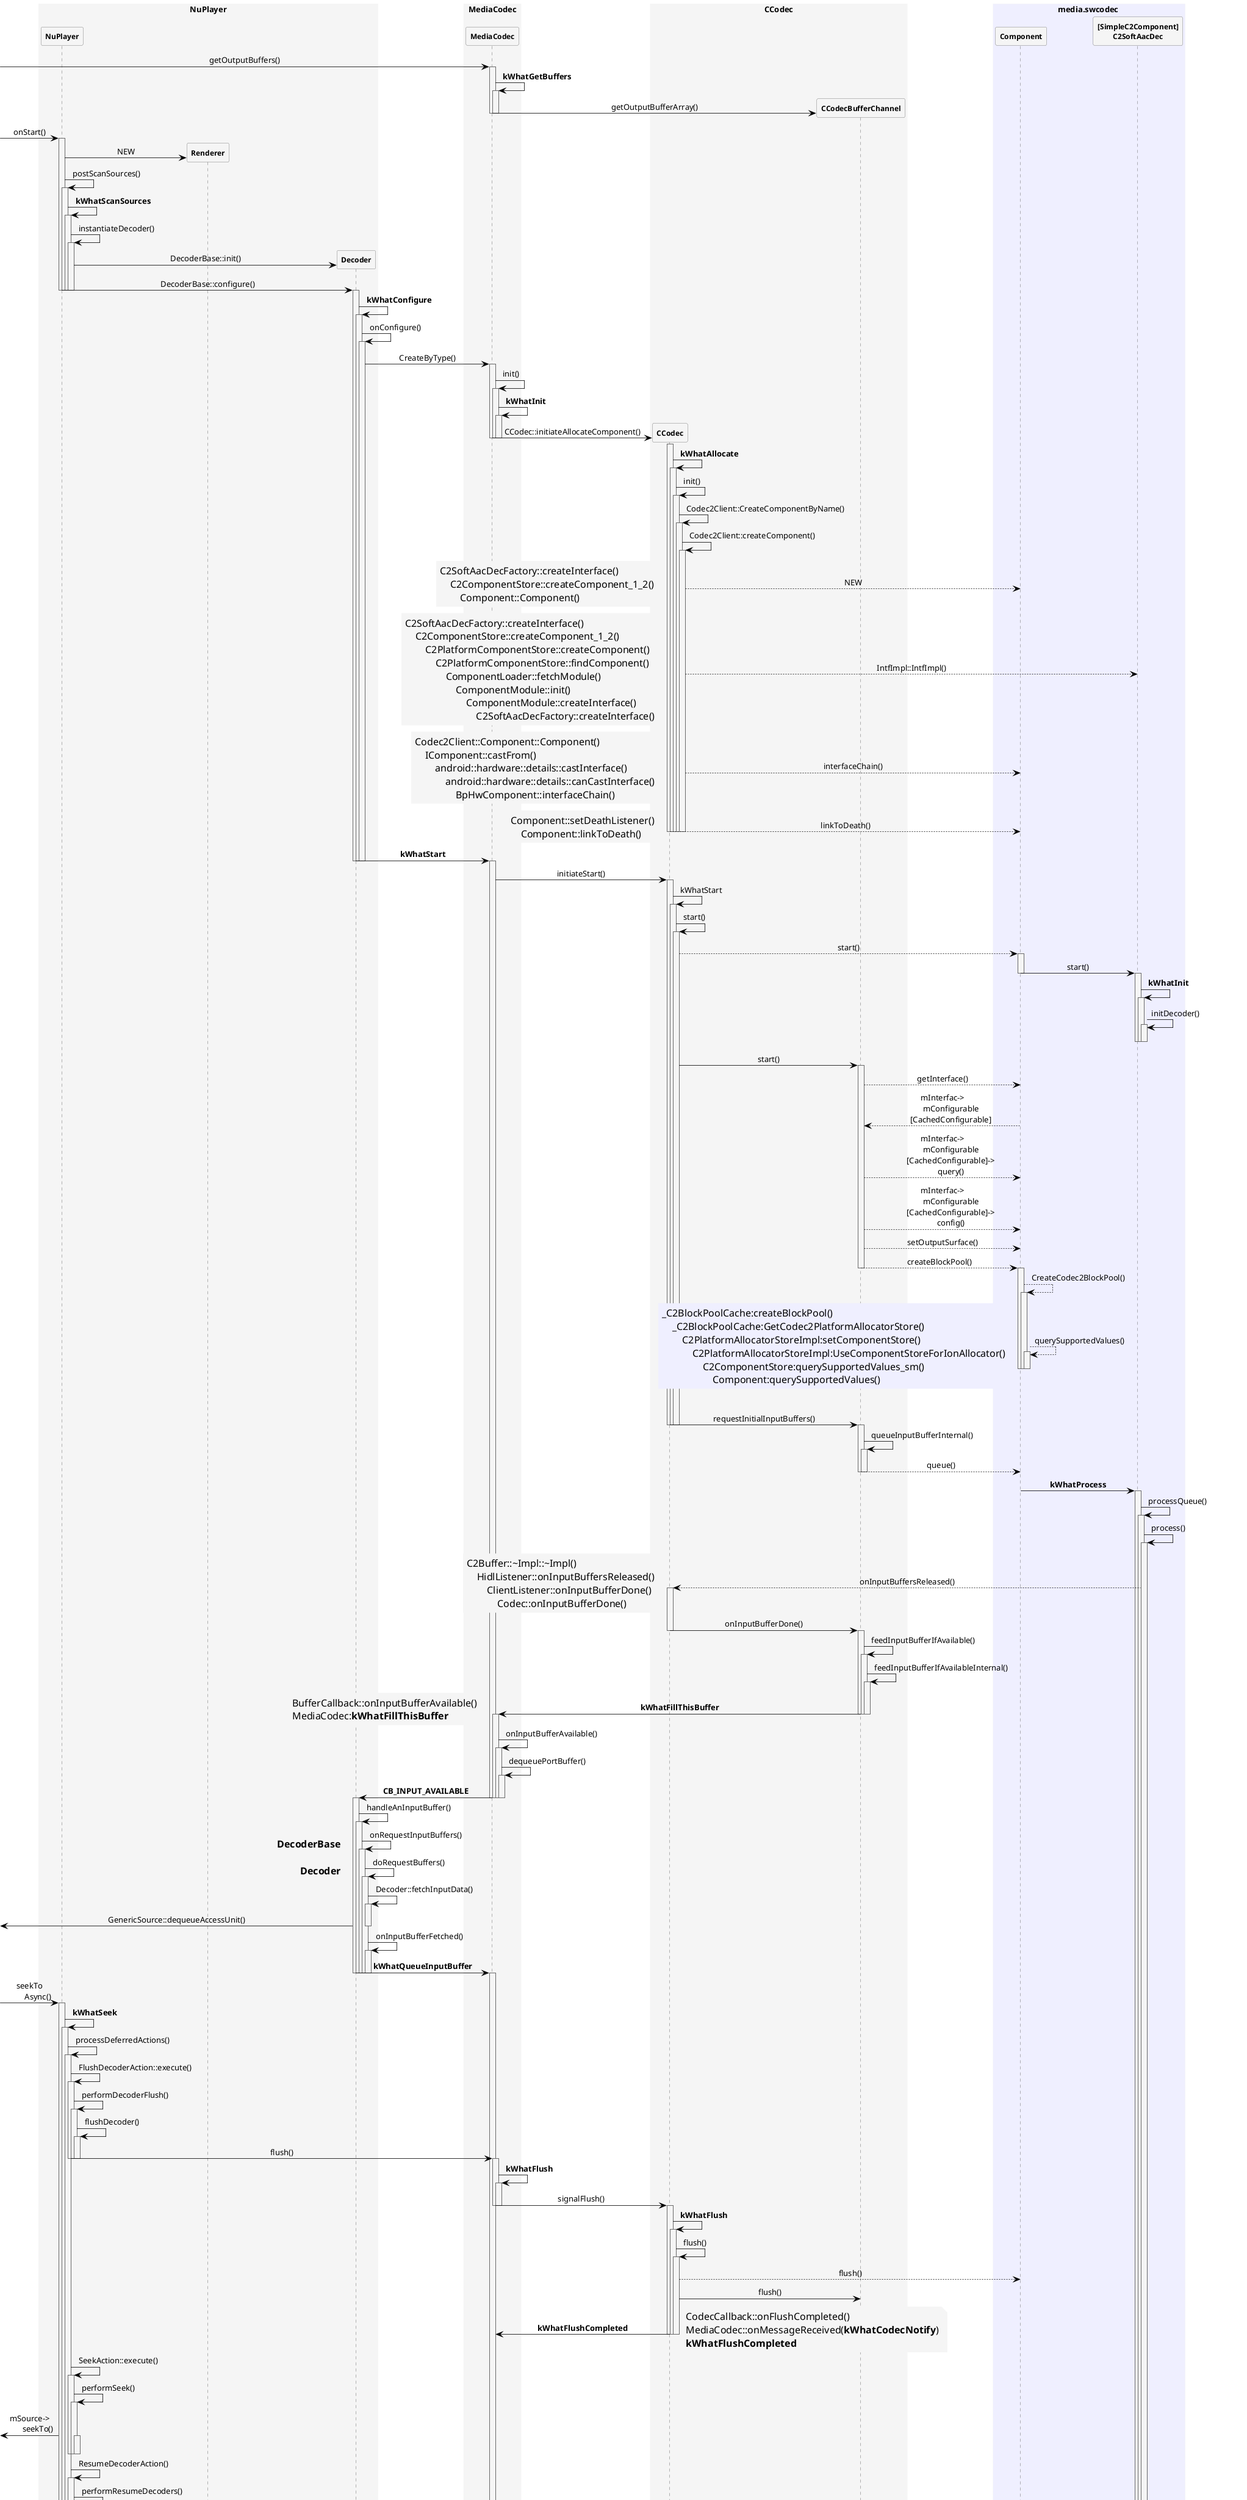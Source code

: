 @startuml MediaCodec

hide footbox
skinparam {
    ' defaultFontName Abyssinica SIL
    Shadowing false
    backgroundColor white
    NoteFontColor #Black
    NoteFontSize 16
    NoteTextAlignment left
    NoteBackgroundColor WhiteSmoke
    NoteColor transparent
    NoteBorderThickness 0
    NoteBorderColor transparent
    NoteBorderThickness 0
    NoteShadowing false
    ParticipantPadding 0
    BoxPadding 20
    dpi 96
    ClassBackgroundColor transparent
    ClassHeaderBackgroundColor lightgreen
    ClassStereotypeFontColor transparent
    SequenceBoxBordercolor WhiteSmoke
    SequenceBoxFontSize 24
    SequenceBoxFontColor Black
    SequenceBoxBackgroundColor WhiteSmoke
    SequenceLifeLineBackgroundColor WhiteSmoke
    SequenceMessageAlignment center
    SequenceGroupHeaderFontColor White
    SequenceGroupHeaderFontSize 20
    SequenceGroupBackgroundColor DarkOliveGreen
    SequenceGroupBodyBackgroundColor transparent
    SequenceGroupBorderThickness 4
    SequenceGroupBorderColor DarkOliveGreen
    ' transparent
    sequence {
        ParticipantBackgroundColor WhiteSmoke
        ParticipantBorderColor Gray
        ParticipantFontStyle Bold
        ParticipantFontSize 12
        ParticipantPadding 0

        LifeLineBorderColor DimGray
        ArrowColor Black
        ArrowThickness 0.8
        ColorArrowSeparationSpace 30
    }
}

box NuPlayer
' participant GenericSource
' participant AudioOutput
participant NuPlayer
participant Renderer
participant Decoder
end box

box StageFright
box MediaCodec
participant MediaCodec
' participant BufferCallback
end box

box CCodec
participant CCodec
participant CCodecBufferChannel
' participant Codec2Client
end box
end box

' box HIDL
' participant ClientListener
' participant HidlListener
' end box

' box AAC Component #EFEFFF
box media.swcodec #EFEFFF
' participant InputBufferManager
' participant C2Buffer
' participant CachedConfigurable
participant Component
' participant "Component" as Component
participant "[SimpleC2Component]\nC2SoftAacDec" as C2SoftAacDec
' participant C2SoftAacDecFactory
end box

' participant _C2BlockPoolCache
' participant C2PlatformAllocatorStoreImpl
' participant C2ComponentStore
' participant C2PlatformComponentStore
' participant ComponentLoader
' participant ComponentModule
' end box


' box libAACdec
' participant libAACdec
' end box

->MediaCodec:getOutputBuffers()
activate MediaCodec
MediaCodec->MediaCodec:**kWhatGetBuffers**
activate MediaCodec
create CCodecBufferChannel
MediaCodec->CCodecBufferChannel:getOutputBufferArray()
deactivate MediaCodec
deactivate MediaCodec
' CCodecBufferChannel->FlexOutputBuffers:toArrayMode()
' FlexOutputBuffers->OutputBuffersArray:initialize()
' OutputBuffersArray->BuffersArrayImpl:initialize()
' BuffersArrayImpl-->DummyContainerBuffer:NEW


->NuPlayer:onStart()
activate NuPlayer
create Renderer
NuPlayer->Renderer:NEW
NuPlayer->NuPlayer:postScanSources()
activate NuPlayer
NuPlayer->NuPlayer:**kWhatScanSources**
activate NuPlayer
NuPlayer->NuPlayer:instantiateDecoder()
activate NuPlayer
create Decoder
NuPlayer->Decoder:DecoderBase::init()
NuPlayer->Decoder:DecoderBase::configure()
deactivate NuPlayer
deactivate NuPlayer
deactivate NuPlayer
deactivate NuPlayer
activate Decoder
Decoder->Decoder:**kWhatConfigure**
activate Decoder
Decoder->Decoder:onConfigure()
activate Decoder

Decoder->MediaCodec:CreateByType()
activate MediaCodec
MediaCodec->MediaCodec:init()
activate MediaCodec
MediaCodec->MediaCodec:**kWhatInit**
activate MediaCodec
create CCodec
MediaCodec->CCodec:CCodec::initiateAllocateComponent()
deactivate MediaCodec
deactivate MediaCodec
deactivate MediaCodec
activate CCodec
CCodec->CCodec:**kWhatAllocate**
activate CCodec
CCodec->CCodec:init()
activate CCodec
' create Codec2Client
' CCodec->Codec2Client:CreateComponentByName()

' activate Codec2Client
' Codec2Client->Codec2Client:createComponent()
' activate Codec2Client
' create C2ComponentStore
' Codec2Client->C2ComponentStore:createComponent_1_2()
' activate C2ComponentStore
' create C2PlatformComponentStore
' C2ComponentStore->C2PlatformComponentStore:createComponent()
' deactivate C2ComponentStore
' activate C2PlatformComponentStore
' C2PlatformComponentStore->C2PlatformComponentStore:findComponent()
' activate C2PlatformComponentStore
' create ComponentLoader
' C2PlatformComponentStore->ComponentLoader:fetchModule()
' deactivate C2PlatformComponentStore
' deactivate C2PlatformComponentStore
' create ComponentModule
' ComponentLoader->ComponentModule:init()
' ComponentModule->ComponentModule:createInterface()
' ComponentModule->C2SoftAacDecFactory:createInterface()
' create C2SoftAacDecFactory
' Codec2Client-->C2SoftAacDecFactory:createInterface()
' create C2SoftAacDec
' create C2SoftAacDec

' create Component
CCodec->CCodec:Codec2Client::CreateComponentByName()
activate CCodec
CCodec->CCodec:Codec2Client::createComponent()
activate CCodec
CCodec-->Component:NEW
note left:C2SoftAacDecFactory::createInterface()\n\
    C2ComponentStore::createComponent_1_2()\n\
        Component::Component()

CCodec-->C2SoftAacDec:IntfImpl::IntfImpl()
note left:C2SoftAacDecFactory::createInterface()\n\
    C2ComponentStore::createComponent_1_2()\n\
        C2PlatformComponentStore::createComponent()\n\
            C2PlatformComponentStore::findComponent()\n\
                ComponentLoader::fetchModule()\n\
                    ComponentModule::init()\n\
                        ComponentModule::createInterface()\n\
                            C2SoftAacDecFactory::createInterface()

CCodec-->Component:interfaceChain()
note left:Codec2Client::Component::Component()\n\
    IComponent::castFrom()\n\
        android::hardware::details::castInterface()\n\
            android::hardware::details::canCastInterface()\n\
                BpHwComponent::interfaceChain()

CCodec-->Component:linkToDeath()
note left:Component::setDeathListener()\n\
    Component::linkToDeath()
deactivate CCodec
deactivate CCodec
deactivate CCodec
deactivate CCodec
deactivate CCodec
' deactivate Codec2Client
' deactivate Codec2Client
' C2SoftAacDecFactory->C2SoftAacDec:IntfImpl::IntfImpl()


Decoder->MediaCodec:**kWhatStart**
deactivate Decoder
deactivate Decoder
deactivate Decoder
' group START
activate MediaCodec
MediaCodec->CCodec:initiateStart()
activate CCodec
CCodec->CCodec:kWhatStart
activate CCodec
CCodec->CCodec:start()
activate CCodec
' create CachedConfigurable
' CachedConfigurable->o Component:mInterface.mConfigurable
CCodec-->Component:start()
activate Component
Component->C2SoftAacDec:start()
deactivate Component
activate C2SoftAacDec
C2SoftAacDec->C2SoftAacDec:**kWhatInit**
activate C2SoftAacDec
C2SoftAacDec->C2SoftAacDec:initDecoder()
activate C2SoftAacDec
deactivate C2SoftAacDec
deactivate C2SoftAacDec
deactivate C2SoftAacDec
CCodec->CCodecBufferChannel:start()
activate CCodecBufferChannel
' end group
CCodecBufferChannel-->Component:getInterface()
Component-->CCodecBufferChannel:mInterfac->\n\tmConfigurable\n\t[CachedConfigurable]
CCodecBufferChannel-->Component:mInterfac->\n\tmConfigurable\n\t[CachedConfigurable]->\n\tquery()
CCodecBufferChannel-->Component:mInterfac->\n\tmConfigurable\n\t[CachedConfigurable]->\n\tconfig()
CCodecBufferChannel-->Component:setOutputSurface()

CCodecBufferChannel-->Component:createBlockPool()
deactivate CCodecBufferChannel
activate Component
Component-->Component:CreateCodec2BlockPool()
activate Component
' create _C2BlockPoolCache
' Component->_C2BlockPoolCache:createBlockPool()
Component-->Component:querySupportedValues()
activate Component
note left #EFEFFF:_C2BlockPoolCache:createBlockPool()\n\
    _C2BlockPoolCache:GetCodec2PlatformAllocatorStore()\n\
        C2PlatformAllocatorStoreImpl:setComponentStore()\n\
            C2PlatformAllocatorStoreImpl:UseComponentStoreForIonAllocator()\n\
                C2ComponentStore:querySupportedValues_sm()\n\
                    Component:querySupportedValues()
deactivate Component
deactivate Component
' Component-->CachedConfigurable:NEW
deactivate Component
' activate _C2BlockPoolCache
' _C2BlockPoolCache->_C2BlockPoolCache:GetCodec2PlatformAllocatorStore()
' activate _C2BlockPoolCache
' create C2PlatformAllocatorStoreImpl
' _C2BlockPoolCache->C2PlatformAllocatorStoreImpl:setComponentStore()
' deactivate _C2BlockPoolCache
' deactivate _C2BlockPoolCache
' activate C2PlatformAllocatorStoreImpl
' C2PlatformAllocatorStoreImpl->C2PlatformAllocatorStoreImpl:UseComponentStoreForIonAllocator()
' activate C2PlatformAllocatorStoreImpl
' C2PlatformAllocatorStoreImpl->C2ComponentStore:querySupportedValues_sm()
' deactivate C2PlatformAllocatorStoreImpl
' deactivate C2PlatformAllocatorStoreImpl
' activate C2ComponentStore
' C2ComponentStore-->Component:querySupportedValues()
' deactivate C2ComponentStore

' group requestInitialInputBuffers
CCodec->CCodecBufferChannel:requestInitialInputBuffers()
deactivate CCodec
deactivate CCodec
deactivate CCodec
activate CCodecBufferChannel
CCodecBufferChannel->CCodecBufferChannel:queueInputBufferInternal()
activate CCodecBufferChannel
CCodecBufferChannel-->Component:queue()
deactivate CCodecBufferChannel
deactivate CCodecBufferChannel
Component->C2SoftAacDec:**kWhatProcess**
activate C2SoftAacDec
C2SoftAacDec->C2SoftAacDec:processQueue()
activate C2SoftAacDec
' end group

' InputBufferManager<-InputBufferManager:main()
' activate InputBufferManager
' InputBufferManager->InputBufferManager:processNotifications()
' activate InputBufferManager
' note over InputBufferManager:**WATING NOTIFICATIOn**

' group CB_INPUT_AVAILABLE
' create C2Buffer
' C2SoftAacDec->C2Buffer::~Impl::~Impl
C2SoftAacDec->C2SoftAacDec:process()
activate C2SoftAacDec
' C2Buffer->InputBufferManager:_onBufferDestroyed()
' create HidlListener
' InputBufferManager-->HidlListener:onInputBuffersReleased()
' InputBufferManager-->CCodec:onInputBuffersReleased()
C2SoftAacDec-->CCodec:onInputBuffersReleased()
note left:C2Buffer::~Impl::~Impl()\n\
    HidlListener::onInputBuffersReleased()\n\
        ClientListener::onInputBufferDone()\n\
            Codec::onInputBufferDone()
' deactivate InputBufferManager
' deactivate InputBufferManager
' create ClientListener
' HidlListener->ClientListener:onInputBufferDone()
' ClientListener->CCodec:onInputBufferDone()
activate CCodec
CCodec->CCodecBufferChannel:onInputBufferDone()
deactivate CCodec
activate CCodecBufferChannel
CCodecBufferChannel->CCodecBufferChannel:feedInputBufferIfAvailable()
activate CCodecBufferChannel
CCodecBufferChannel->CCodecBufferChannel:feedInputBufferIfAvailableInternal()
activate CCodecBufferChannel
' CCodecBufferChannel->BufferCallback:onInputBufferAvailable()
CCodecBufferChannel->MediaCodec:**kWhatFillThisBuffer**
note left:BufferCallback::onInputBufferAvailable()\n\
MediaCodec:**kWhatFillThisBuffer**
deactivate CCodecBufferChannel
deactivate CCodecBufferChannel
deactivate CCodecBufferChannel
' BufferCallback->MediaCodec:**kWhatFillThisBuffer**
activate MediaCodec
MediaCodec->MediaCodec:onInputBufferAvailable()
activate MediaCodec
MediaCodec->MediaCodec:dequeuePortBuffer()
activate MediaCodec
MediaCodec->Decoder:**CB_INPUT_AVAILABLE**
deactivate MediaCodec
deactivate MediaCodec
deactivate MediaCodec
deactivate MediaCodec
activate Decoder
Decoder->Decoder:handleAnInputBuffer()
activate Decoder
Decoder->Decoder:onRequestInputBuffers()
note left:**DecoderBase**
activate Decoder
Decoder->Decoder:doRequestBuffers()
note left:**Decoder**
activate Decoder
Decoder->Decoder:Decoder::fetchInputData()
activate Decoder
' end group
<-Decoder:GenericSource::dequeueAccessUnit()
deactivate Decoder
Decoder->Decoder:onInputBufferFetched()
activate Decoder
Decoder->MediaCodec:**kWhatQueueInputBuffer**
deactivate Decoder
deactivate Decoder
deactivate Decoder
deactivate Decoder
deactivate Decoder
activate MediaCodec



->NuPlayer:seekTo\n\tAsync()
activate NuPlayer
NuPlayer->NuPlayer:**kWhatSeek**
activate NuPlayer
NuPlayer->NuPlayer:processDeferredActions()
activate NuPlayer
NuPlayer->NuPlayer:FlushDecoderAction::execute()
activate NuPlayer
NuPlayer->NuPlayer:performDecoderFlush()
activate NuPlayer
NuPlayer->NuPlayer:flushDecoder()
activate NuPlayer
NuPlayer->MediaCodec:flush()
deactivate NuPlayer
deactivate NuPlayer
deactivate NuPlayer

activate MediaCodec
MediaCodec->MediaCodec:**kWhatFlush**
activate MediaCodec
MediaCodec->CCodec:signalFlush()
deactivate MediaCodec
deactivate MediaCodec
activate CCodec
CCodec->CCodec:**kWhatFlush**
activate CCodec
CCodec->CCodec:flush()
activate CCodec
CCodec-->Component:flush()

CCodec->CCodecBufferChannel:flush()

CCodec->MediaCodec:**kWhatFlushCompleted**
note right:CodecCallback::onFlushCompleted()\n\
MediaCodec::onMessageReceived(**kWhatCodecNotify**)\n\
**kWhatFlushCompleted**
deactivate CCodec
deactivate CCodec
deactivate CCodec
' activate MediaCodec
' MediaCodec->CCodec:signalResume()
' deactivate MediaCodec


NuPlayer->NuPlayer:SeekAction::execute()
activate NuPlayer
NuPlayer->NuPlayer:performSeek()
activate NuPlayer
<-NuPlayer:mSource->\n\tseekTo()
activate NuPlayer
deactivate NuPlayer
deactivate NuPlayer
deactivate NuPlayer

NuPlayer->NuPlayer:ResumeDecoderAction()
activate NuPlayer
NuPlayer->NuPlayer:performResumeDecoders()
activate NuPlayer
NuPlayer->CCodec:signalResume()
deactivate NuPlayer
deactivate NuPlayer
deactivate NuPlayer
deactivate NuPlayer
deactivate NuPlayer
activate CCodec
CCodec->CCodecBufferChannel:start()
deactivate CCodec


' group DECODEING
C2SoftAacDec->C2SoftAacDec:aac\n\tDecodeFrame()
' C2SoftAacDec->libAACdec:aacDecoder_DecodeFrame()
' activate libAACdec
' libAACdec->
' deactivate libAACdec
activate C2SoftAacDec
note over C2SoftAacDec:**DECODEING...**
deactivate C2SoftAacDec
C2SoftAacDec->C2SoftAacDec:outputDelayRingBuffer\n\tPutSamples()
C2SoftAacDec->C2SoftAacDec:outputDelayRingBuffer\n\tGetSamples()
' group NO_EOS
C2SoftAacDec->C2SoftAacDec:drainRingBuffer()
activate C2SoftAacDec
C2SoftAacDec->C2SoftAacDec:outputDelayRingBuffer\n\tSamplesAvailable()
activate C2SoftAacDec
C2SoftAacDec->C2SoftAacDec:drainRingBuffer()
activate C2SoftAacDec
deactivate C2SoftAacDec
deactivate C2SoftAacDec
deactivate C2SoftAacDec
' end group
C2SoftAacDec->C2SoftAacDec:drainInternal()
activate C2SoftAacDec
C2SoftAacDec->C2SoftAacDec:drainRingBuffer()
activate C2SoftAacDec
deactivate C2SoftAacDec
deactivate C2SoftAacDec
deactivate C2SoftAacDec
' end group

' group queueInputBuffer
MediaCodec->CCodecBufferChannel:queueInputBuffer()
deactivate MediaCodec
deactivate MediaCodec
activate CCodecBufferChannel
CCodecBufferChannel->CCodecBufferChannel:queueInputBufferInternal()
activate CCodecBufferChannel
CCodecBufferChannel-->Component:queue()
deactivate CCodecBufferChannel
deactivate CCodecBufferChannel
Component->C2SoftAacDec:**kWhatProcess**
' end group
note over C2SoftAacDec:**DECODEING...**

C2SoftAacDec-->Component:onWorkDone()
deactivate C2SoftAacDec
deactivate C2SoftAacDec

' group CB_OUTPUT_AVAILABLE
' Component-->HidlListener:onWorkDone()
' HidlListener->ClientListener:onWorkDone()
' ClientListener->CCodec:**kWhatWorkDone**
Component-->CCodec:**kWhatWorkDone**
note right:HidlListener::onWorkDone()\n\
ClientListener::onWorkDone()\n\
CCodec:**kWhatWorkDone**
activate CCodec
CCodec->CCodecBufferChannel:onWorkDone()
deactivate CCodec
activate CCodecBufferChannel
CCodecBufferChannel->CCodecBufferChannel:handleWork()
activate CCodecBufferChannel
CCodecBufferChannel->CCodecBufferChannel:sendOutputBuffers()
activate CCodecBufferChannel
' CCodecBufferChannel->BufferCallback:onOutputBufferAvailable()
CCodecBufferChannel->MediaCodec:**kWhatDrainThisBuffer**
note left:BufferCallback::onOutputBufferAvailable()\n\
MediaCodec:**kWhatDrainThisBuffer**
deactivate CCodecBufferChannel
deactivate CCodecBufferChannel
deactivate CCodecBufferChannel
' BufferCallback->MediaCodec:**kWhatDrainThisBuffer**
activate MediaCodec
MediaCodec->MediaCodec:onOutputBufferAvailable()
activate MediaCodec
MediaCodec->MediaCodec:dequeuePortBuffer()
activate MediaCodec
MediaCodec->Decoder:**CB_OUTPUT_AVAILABLE**
deactivate MediaCodec
deactivate MediaCodec
deactivate MediaCodec
activate Decoder
Decoder->Decoder:handleAnOutputBuffer()
activate Decoder
Decoder->Renderer:queueBuffer()
deactivate Decoder
deactivate Decoder
activate Renderer
' end group
Renderer->Renderer:**kWhatQueueBuffer**
activate Renderer
Renderer->Renderer:onQueueBuffer()
activate Renderer

' group Render Audio
Renderer->Renderer:postDrainVideoQueue()
activate Renderer
Renderer->Renderer:kWhatDrainAudioQueue
activate Renderer
Renderer->Renderer:postDrainAudioQueue_l()
activate Renderer
Renderer->Renderer:**kWhatDrainAudioQueue**
activate Renderer
Renderer->Renderer:onDrainAudioQueue()
activate Renderer
' end group
<-Renderer:AudioOutput::write()
deactivate Renderer
deactivate Renderer
deactivate Renderer
deactivate Renderer
deactivate Renderer

note over Renderer:**A/V SYNC**

' group Render Video
Renderer->Renderer:postDrainVideoQueue()
activate Renderer
Renderer->Renderer:**kWhatDrainVideoQueue**
activate Renderer
Renderer->Renderer:onDrainVideoQueue
activate Renderer
Renderer->Renderer:**kWhatRenderBuffer**
activate Renderer
Renderer->Renderer:onRenderBuffer()
activate Renderer
Renderer->MediaCodec:renderOutputBufferAndRelease()
deactivate Renderer
deactivate Renderer
deactivate Renderer
deactivate Renderer
deactivate Renderer
deactivate Renderer
deactivate Renderer
deactivate Renderer
activate MediaCodec
MediaCodec->MediaCodec:kWhatReleaseOutputBuffer
activate MediaCodec
note over MediaCodec:**...**
' deactivate MediaCodec
' deactivate MediaCodec
' activate MediaCodec
' MediaCodec->MediaCodec:onReleaseOutputBuffer()
' activate MediaCodec
' MediaCodec->CCodecBufferChannel:renderOutputBuffer()
' deactivate MediaCodec
' deactivate MediaCodec
' CCodecBufferChannel-->Component:queueToOutputSurface()



' activate C2SoftAacDec
' C2SoftAacDec->C2SoftAacDec:processQueue()
' activate C2SoftAacDec
' C2SoftAacDec->C2Buffer::~Impl::~Impl
' C2SoftAacDec->C2SoftAacDec:process()
' activate C2SoftAacDec
' C2Buffer->InputBufferManager:_onBufferDestroyed()
' InputBufferManager-->HidlListener:onInputBuffersReleased()
' deactivate InputBufferManager
' deactivate InputBufferManager
' HidlListener->ClientListener:onInputBufferDone()
' ClientListener->CCodec:onInputBufferDone()
' CCodec->CCodecBufferChannel:onInputBufferDone()
' activate CCodecBufferChannel
' CCodecBufferChannel->CCodecBufferChannel:feedInputBufferIfAvailable()
' activate CCodecBufferChannel
' CCodecBufferChannel->CCodecBufferChannel:feedInputBufferIfAvailableInternal()
' activate CCodecBufferChannel
' CCodecBufferChannel->BufferCallback:onInputBufferAvailable()
' deactivate CCodecBufferChannel
' deactivate CCodecBufferChannel
' deactivate CCodecBufferChannel
' BufferCallback->MediaCodec:**kWhatFillThisBuffer**
' activate MediaCodec
' MediaCodec->MediaCodec:onInputBufferAvailable()
' activate MediaCodec
' MediaCodec->MediaCodec:dequeuePortBuffer()
' activate MediaCodec
' MediaCodec->Decoder:**CB_INPUT_AVAILABLE**
' deactivate MediaCodec
' deactivate MediaCodec
' deactivate MediaCodec
' activate Decoder
' Decoder->Decoder:handleAnInputBuffer()
' activate Decoder
' Decoder->Decoder:onRequestInputBuffers()
' note left:**DecoderBase**
' activate Decoder
' Decoder->Decoder:doRequestBuffers()
' note left:**Decoder**
' activate Decoder
' Decoder->Decoder:Decoder::fetchInputData()
' activate Decoder
' Decoder->GenericSource:dequeueAccessUnit()
' deactivate Decoder
' deactivate Decoder
' deactivate Decoder
' deactivate Decoder
' deactivate Decoder

' C2SoftAacDec->C2SoftAacDec:aacDecoder_DecodeFrame()
' C2SoftAacDec->C2SoftAacDec:outputDelayRingBufferPutSamples()
' C2SoftAacDec->C2SoftAacDec:outputDelayRingBufferGetSamples()
' group NO_EOS
' C2SoftAacDec->C2SoftAacDec:drainRingBuffer()
' activate C2SoftAacDec
' C2SoftAacDec->C2SoftAacDec:outputDelayRingBufferSamplesAvailable()
' activate C2SoftAacDec
' C2SoftAacDec->C2SoftAacDec:drainRingBuffer()
' activate C2SoftAacDec
' deactivate C2SoftAacDec
' deactivate C2SoftAacDec
' deactivate C2SoftAacDec
' end group
' C2SoftAacDec->C2SoftAacDec:drainInternal()
' activate C2SoftAacDec
' C2SoftAacDec->C2SoftAacDec:drainRingBuffer()
' activate C2SoftAacDec
' deactivate C2SoftAacDec
' deactivate C2SoftAacDec
' deactivate C2SoftAacDec

' C2SoftAacDec-->Component:onWorkDone()
' deactivate C2SoftAacDec
' deactivate C2SoftAacDec

' Component-->HidlListener:onWorkDone()
' HidlListener->ClientListener:onWorkDone()
' ClientListener->CCodec:**kWhatWorkDone**
' CCodec->CCodecBufferChannel:onWorkDone()
' activate CCodecBufferChannel
' CCodecBufferChannel->CCodecBufferChannel:handleWork()
' activate CCodecBufferChannel
' CCodecBufferChannel->CCodecBufferChannel:sendOutputBuffers()
' activate CCodecBufferChannel
' CCodecBufferChannel->BufferCallback:onOutputBufferAvailable()
' deactivate CCodecBufferChannel
' deactivate CCodecBufferChannel
' deactivate CCodecBufferChannel
' BufferCallback->MediaCodec:**kWhatDrainThisBuffer**
' activate MediaCodec
' MediaCodec->MediaCodec:onOutputBufferAvailable()
' activate MediaCodec
' MediaCodec->MediaCodec:dequeuePortBuffer()
' activate MediaCodec
' MediaCodec->Decoder:CB_OUTPUT_AVAILABLE()
' deactivate MediaCodec
' deactivate MediaCodec
' deactivate MediaCodec
' activate Decoder
' Decoder->Decoder:handleAnOutputBuffer()
' activate Decoder
' Decoder->Decoder:**kWhatRenderBuffer**
' activate Decoder
' Decoder->Decoder:onRenderBuffer()
' activate Decoder
' Decoder->MediaCodec::**kWhatReleaseOutputBuffer**
' deactivate Decoder
' deactivate Decoder
' deactivate Decoder
' deactivate Decoder
' activate MediaCodec
' activate MediaCodec
MediaCodec->MediaCodec:onReleaseOutputBuffer()
activate MediaCodec
MediaCodec->CCodecBufferChannel:renderOutputBuffer()
deactivate MediaCodec
deactivate MediaCodec
deactivate MediaCodec
CCodecBufferChannel-->Component:queueToOutputSurface()
' end group

->MediaCodec:dequeueOutputBuffer()
activate MediaCodec
' group dequeueOutputBuffer
MediaCodec->MediaCodec:**kWhatReleaseOutputBuffer**
activate MediaCodec
MediaCodec->MediaCodec:handleDequeueOutputBuffer()
activate MediaCodec
MediaCodec->MediaCodec:dequeuePortBuffer()
activate MediaCodec
deactivate MediaCodec
deactivate MediaCodec
deactivate MediaCodec
deactivate MediaCodec
' end group

' ->MediaCodec:getOutputBuffer()
' activate MediaCodec
' MediaCodec->MediaCodec:getBufferAndFormat()
' activate MediaCodec
' deactivate MediaCodec
' deactivate MediaCodec

@enduml